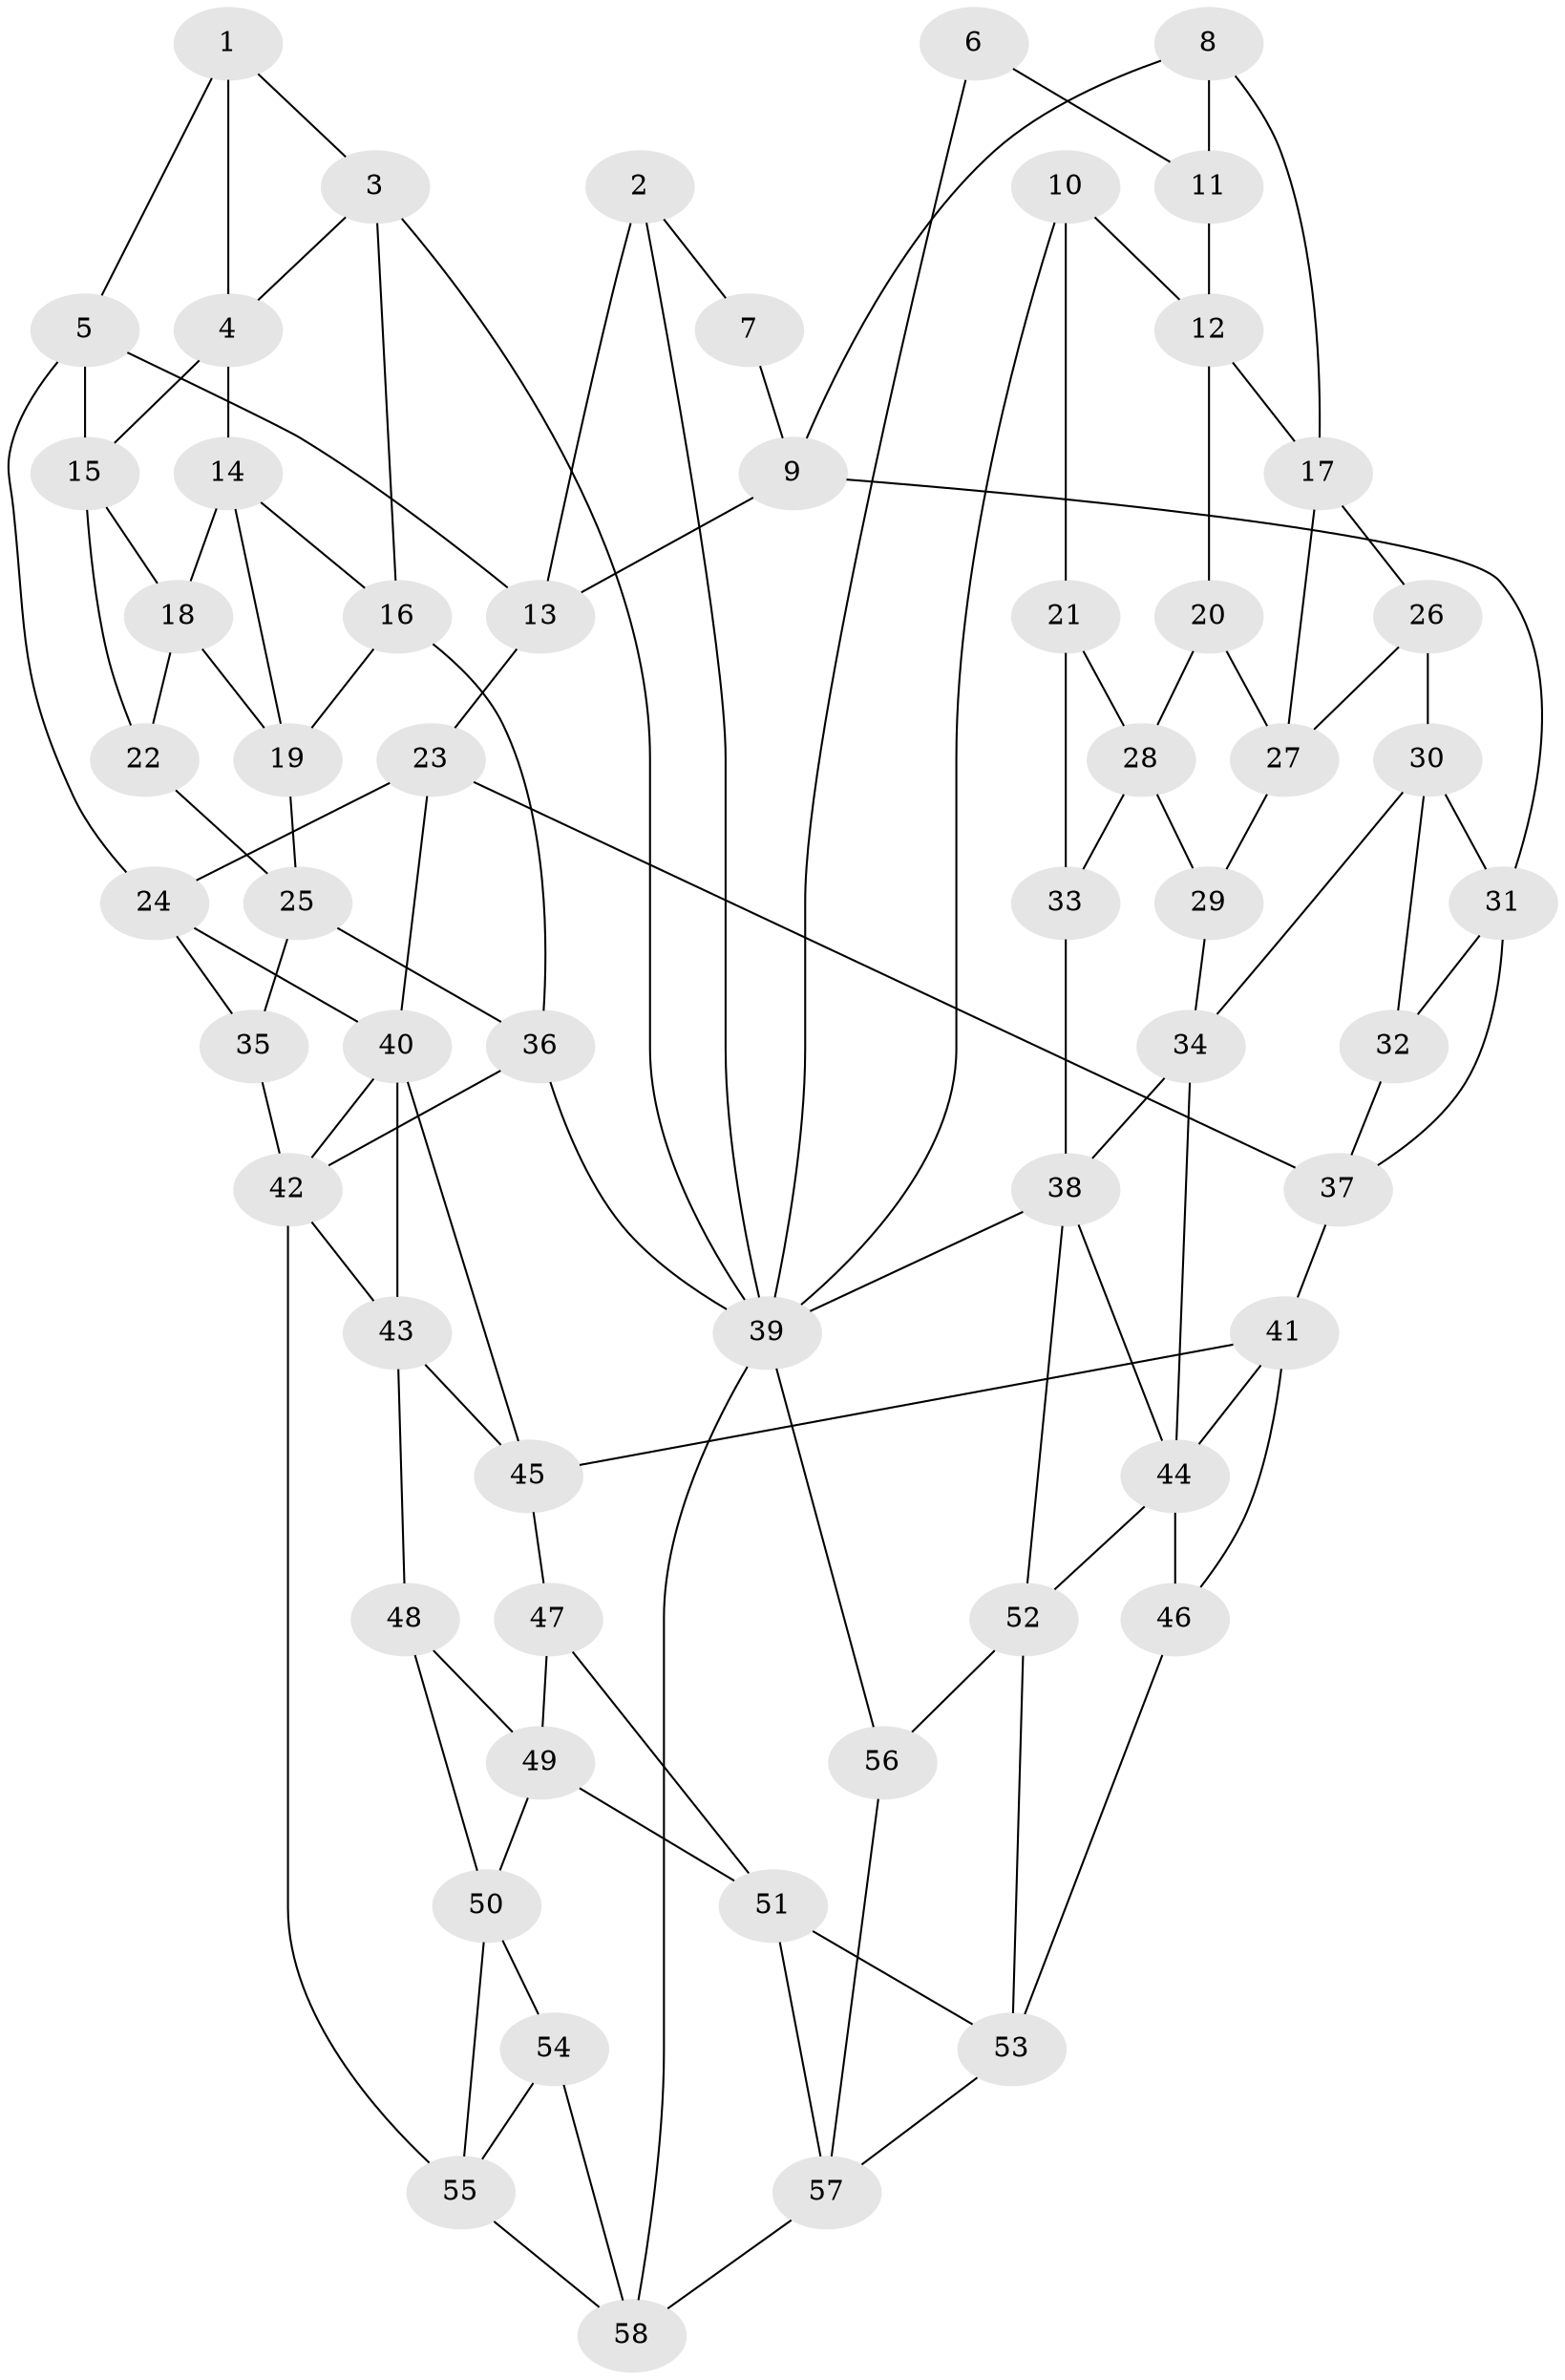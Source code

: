 // original degree distribution, {3: 0.034482758620689655, 4: 0.19827586206896552, 5: 0.5517241379310345, 6: 0.21551724137931033}
// Generated by graph-tools (version 1.1) at 2025/51/03/09/25 03:51:00]
// undirected, 58 vertices, 109 edges
graph export_dot {
graph [start="1"]
  node [color=gray90,style=filled];
  1;
  2;
  3;
  4;
  5;
  6;
  7;
  8;
  9;
  10;
  11;
  12;
  13;
  14;
  15;
  16;
  17;
  18;
  19;
  20;
  21;
  22;
  23;
  24;
  25;
  26;
  27;
  28;
  29;
  30;
  31;
  32;
  33;
  34;
  35;
  36;
  37;
  38;
  39;
  40;
  41;
  42;
  43;
  44;
  45;
  46;
  47;
  48;
  49;
  50;
  51;
  52;
  53;
  54;
  55;
  56;
  57;
  58;
  1 -- 3 [weight=1.0];
  1 -- 4 [weight=1.0];
  1 -- 5 [weight=1.0];
  2 -- 7 [weight=1.0];
  2 -- 13 [weight=1.0];
  2 -- 39 [weight=1.0];
  3 -- 4 [weight=1.0];
  3 -- 16 [weight=1.0];
  3 -- 39 [weight=1.0];
  4 -- 14 [weight=1.0];
  4 -- 15 [weight=1.0];
  5 -- 13 [weight=1.0];
  5 -- 15 [weight=1.0];
  5 -- 24 [weight=1.0];
  6 -- 11 [weight=1.0];
  6 -- 39 [weight=1.0];
  7 -- 9 [weight=1.0];
  8 -- 9 [weight=1.0];
  8 -- 11 [weight=1.0];
  8 -- 17 [weight=1.0];
  9 -- 13 [weight=1.0];
  9 -- 31 [weight=1.0];
  10 -- 12 [weight=1.0];
  10 -- 21 [weight=1.0];
  10 -- 39 [weight=1.0];
  11 -- 12 [weight=1.0];
  12 -- 17 [weight=1.0];
  12 -- 20 [weight=1.0];
  13 -- 23 [weight=1.0];
  14 -- 16 [weight=1.0];
  14 -- 18 [weight=1.0];
  14 -- 19 [weight=1.0];
  15 -- 18 [weight=1.0];
  15 -- 22 [weight=1.0];
  16 -- 19 [weight=1.0];
  16 -- 36 [weight=1.0];
  17 -- 26 [weight=1.0];
  17 -- 27 [weight=1.0];
  18 -- 19 [weight=1.0];
  18 -- 22 [weight=1.0];
  19 -- 25 [weight=1.0];
  20 -- 27 [weight=1.0];
  20 -- 28 [weight=1.0];
  21 -- 28 [weight=1.0];
  21 -- 33 [weight=1.0];
  22 -- 25 [weight=1.0];
  23 -- 24 [weight=1.0];
  23 -- 37 [weight=1.0];
  23 -- 40 [weight=1.0];
  24 -- 35 [weight=1.0];
  24 -- 40 [weight=1.0];
  25 -- 35 [weight=1.0];
  25 -- 36 [weight=1.0];
  26 -- 27 [weight=1.0];
  26 -- 30 [weight=1.0];
  27 -- 29 [weight=1.0];
  28 -- 29 [weight=1.0];
  28 -- 33 [weight=1.0];
  29 -- 34 [weight=1.0];
  30 -- 31 [weight=1.0];
  30 -- 32 [weight=1.0];
  30 -- 34 [weight=1.0];
  31 -- 32 [weight=1.0];
  31 -- 37 [weight=1.0];
  32 -- 37 [weight=1.0];
  33 -- 38 [weight=2.0];
  34 -- 38 [weight=1.0];
  34 -- 44 [weight=1.0];
  35 -- 42 [weight=2.0];
  36 -- 39 [weight=1.0];
  36 -- 42 [weight=1.0];
  37 -- 41 [weight=1.0];
  38 -- 39 [weight=1.0];
  38 -- 44 [weight=1.0];
  38 -- 52 [weight=1.0];
  39 -- 56 [weight=1.0];
  39 -- 58 [weight=1.0];
  40 -- 42 [weight=1.0];
  40 -- 43 [weight=2.0];
  40 -- 45 [weight=1.0];
  41 -- 44 [weight=2.0];
  41 -- 45 [weight=1.0];
  41 -- 46 [weight=1.0];
  42 -- 43 [weight=1.0];
  42 -- 55 [weight=1.0];
  43 -- 45 [weight=1.0];
  43 -- 48 [weight=1.0];
  44 -- 46 [weight=1.0];
  44 -- 52 [weight=1.0];
  45 -- 47 [weight=1.0];
  46 -- 53 [weight=1.0];
  47 -- 49 [weight=1.0];
  47 -- 51 [weight=1.0];
  48 -- 49 [weight=1.0];
  48 -- 50 [weight=1.0];
  49 -- 50 [weight=1.0];
  49 -- 51 [weight=1.0];
  50 -- 54 [weight=1.0];
  50 -- 55 [weight=1.0];
  51 -- 53 [weight=1.0];
  51 -- 57 [weight=1.0];
  52 -- 53 [weight=1.0];
  52 -- 56 [weight=1.0];
  53 -- 57 [weight=1.0];
  54 -- 55 [weight=1.0];
  54 -- 58 [weight=1.0];
  55 -- 58 [weight=1.0];
  56 -- 57 [weight=1.0];
  57 -- 58 [weight=1.0];
}
